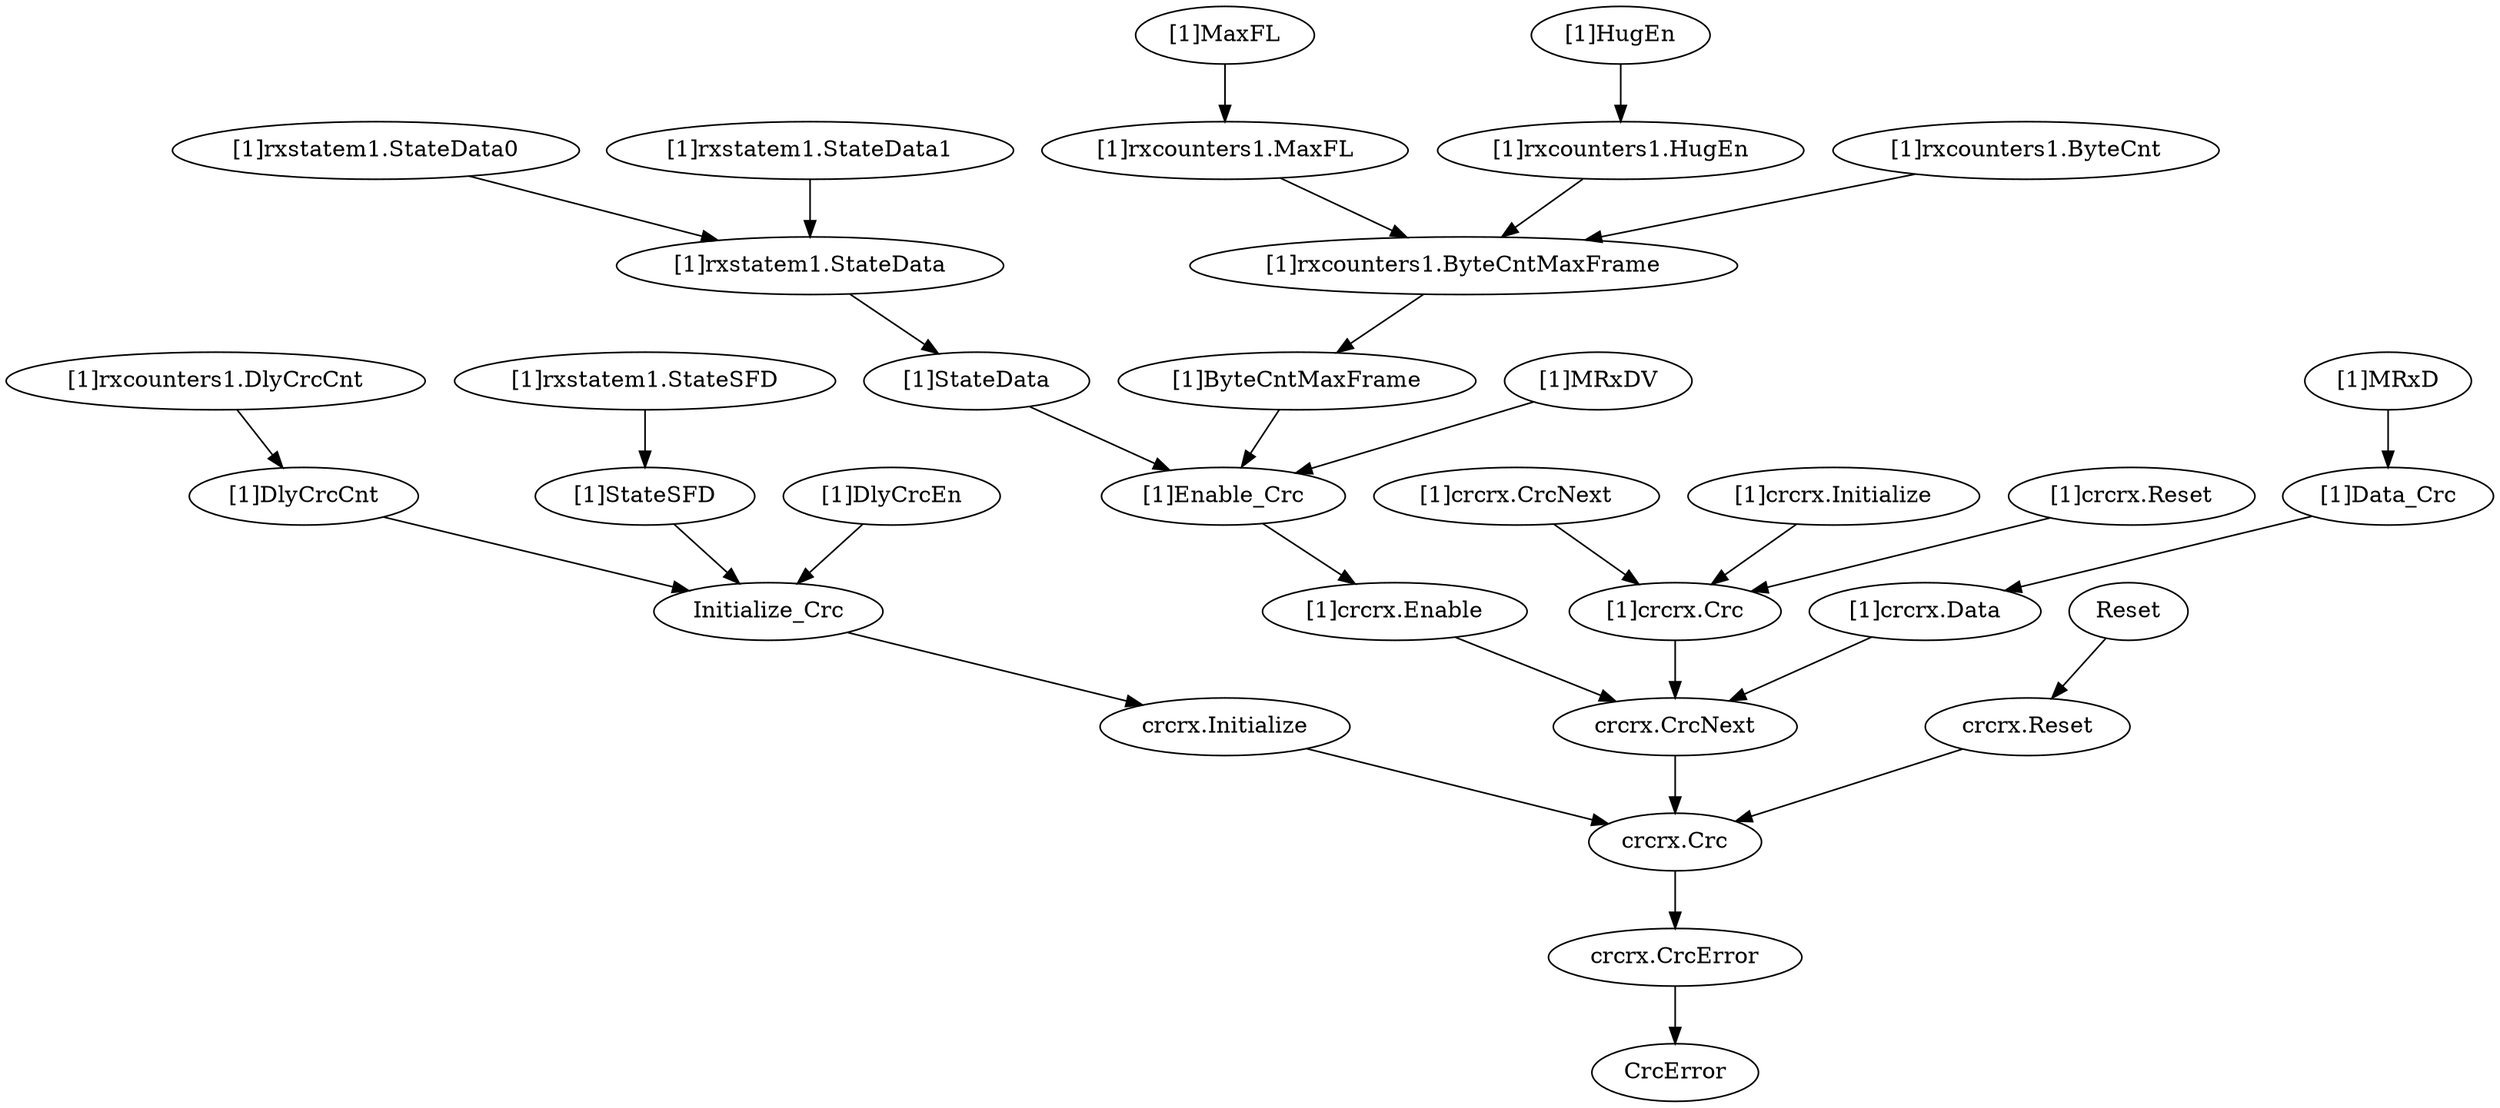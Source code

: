 strict digraph "" {
	"crcrx.CrcError"	 [complexity=0,
		importance=0.00766195522591,
		rank=0.0];
	CrcError	 [complexity=0,
		importance=0.00456228248442,
		rank=0.0];
	"crcrx.CrcError" -> CrcError;
	Initialize_Crc	 [complexity=3,
		importance=0.0560974275022,
		rank=0.0186991425007];
	"crcrx.Initialize"	 [complexity=3,
		importance=0.0509600568777,
		rank=0.0169866856259];
	Initialize_Crc -> "crcrx.Initialize";
	"[1]Enable_Crc"	 [complexity=196,
		importance=1.07572830576,
		rank=0.00548840972328];
	"[1]crcrx.Enable"	 [complexity=196,
		importance=1.07145435341,
		rank=0.00546660384394];
	"[1]Enable_Crc" -> "[1]crcrx.Enable";
	"[1]rxstatem1.StateData"	 [complexity=200,
		importance=1.08648292099,
		rank=0.00543241460493];
	"[1]StateData"	 [complexity=200,
		importance=1.08028887414,
		rank=0.0054014443707];
	"[1]rxstatem1.StateData" -> "[1]StateData";
	"[1]crcrx.CrcNext"	 [complexity=206,
		importance=3.22933525201,
		rank=0.0156763847185];
	"[1]crcrx.Crc"	 [complexity=204,
		importance=3.21394239237,
		rank=0.0157546195704];
	"[1]crcrx.CrcNext" -> "[1]crcrx.Crc";
	"[1]DlyCrcCnt"	 [complexity=8,
		importance=0.0597042478676,
		rank=0.00746303098345];
	"[1]DlyCrcCnt" -> Initialize_Crc;
	"[1]rxcounters1.MaxFL"	 [complexity=204,
		importance=1.09320605368,
		rank=0.00535885320434];
	"[1]rxcounters1.ByteCntMaxFrame"	 [complexity=200,
		importance=1.08868743496,
		rank=0.00544343717481];
	"[1]rxcounters1.MaxFL" -> "[1]rxcounters1.ByteCntMaxFrame";
	"crcrx.Crc"	 [complexity=2,
		importance=0.0226894604472,
		rank=0.0113447302236];
	"crcrx.Initialize" -> "crcrx.Crc";
	"[1]ByteCntMaxFrame"	 [complexity=200,
		importance=1.0807300544,
		rank=0.00540365027201];
	"[1]rxcounters1.ByteCntMaxFrame" -> "[1]ByteCntMaxFrame";
	"crcrx.CrcNext"	 [complexity=4,
		importance=0.0380823200851,
		rank=0.00952058002128];
	"[1]crcrx.Crc" -> "crcrx.CrcNext";
	"[1]MRxD"	 [complexity=204,
		importance=8.56874038702,
		rank=0.0420036293481];
	"[1]Data_Crc"	 [complexity=196,
		importance=2.1414319977,
		rank=0.0109256734577];
	"[1]MRxD" -> "[1]Data_Crc";
	"crcrx.Reset"	 [complexity=3,
		importance=0.0711204149929,
		rank=0.0237068049976];
	"crcrx.Reset" -> "crcrx.Crc";
	"[1]MaxFL"	 [complexity=204,
		importance=1.0962184499,
		rank=0.00537361985246];
	"[1]MaxFL" -> "[1]rxcounters1.MaxFL";
	"[1]rxstatem1.StateData0"	 [complexity=203,
		importance=1.09415392466,
		rank=0.00538992081114];
	"[1]rxstatem1.StateData0" -> "[1]rxstatem1.StateData";
	"[1]rxstatem1.StateData1"	 [complexity=203,
		importance=1.09409500426,
		rank=0.00538963056284];
	"[1]rxstatem1.StateData1" -> "[1]rxstatem1.StateData";
	"[1]StateSFD"	 [complexity=8,
		importance=0.0601848003548,
		rank=0.00752310004435];
	"[1]StateSFD" -> Initialize_Crc;
	"[1]crcrx.Initialize"	 [complexity=205,
		importance=6.43346592073,
		rank=0.0313827605889];
	"[1]crcrx.Initialize" -> "[1]crcrx.Crc";
	"[1]MRxDV"	 [complexity=200,
		importance=1.07874070198,
		rank=0.0053937035099];
	"[1]MRxDV" -> "[1]Enable_Crc";
	Reset	 [complexity=3,
		importance=0.07413281121,
		rank=0.02471093707];
	Reset -> "crcrx.Reset";
	"[1]rxstatem1.StateSFD"	 [complexity=8,
		importance=0.0687844033787,
		rank=0.00859805042234];
	"[1]rxstatem1.StateSFD" -> "[1]StateSFD";
	"[1]crcrx.Data"	 [complexity=196,
		importance=2.13755890291,
		rank=0.0109059127699];
	"[1]crcrx.Data" -> "crcrx.CrcNext";
	"[1]HugEn"	 [complexity=204,
		importance=1.0962184499,
		rank=0.00537361985246];
	"[1]rxcounters1.HugEn"	 [complexity=204,
		importance=1.09320605368,
		rank=0.00535885320434];
	"[1]HugEn" -> "[1]rxcounters1.HugEn";
	"[1]rxcounters1.ByteCnt"	 [complexity=204,
		importance=1.10147574434,
		rank=0.00539939090361];
	"[1]rxcounters1.ByteCnt" -> "[1]rxcounters1.ByteCntMaxFrame";
	"[1]Data_Crc" -> "[1]crcrx.Data";
	"crcrx.CrcNext" -> "crcrx.Crc";
	"[1]StateData" -> "[1]Enable_Crc";
	"crcrx.Crc" -> "crcrx.CrcError";
	"[1]rxcounters1.HugEn" -> "[1]rxcounters1.ByteCntMaxFrame";
	"[1]crcrx.Enable" -> "crcrx.CrcNext";
	"[1]ByteCntMaxFrame" -> "[1]Enable_Crc";
	"[1]rxcounters1.DlyCrcCnt"	 [complexity=8,
		importance=0.0680259074853,
		rank=0.00850323843567];
	"[1]rxcounters1.DlyCrcCnt" -> "[1]DlyCrcCnt";
	"[1]DlyCrcEn"	 [complexity=8,
		importance=0.0591098237193,
		rank=0.00738872796491];
	"[1]DlyCrcEn" -> Initialize_Crc;
	"[1]crcrx.Reset"	 [complexity=205,
		importance=9.64487921076,
		rank=0.047048191272];
	"[1]crcrx.Reset" -> "[1]crcrx.Crc";
}
